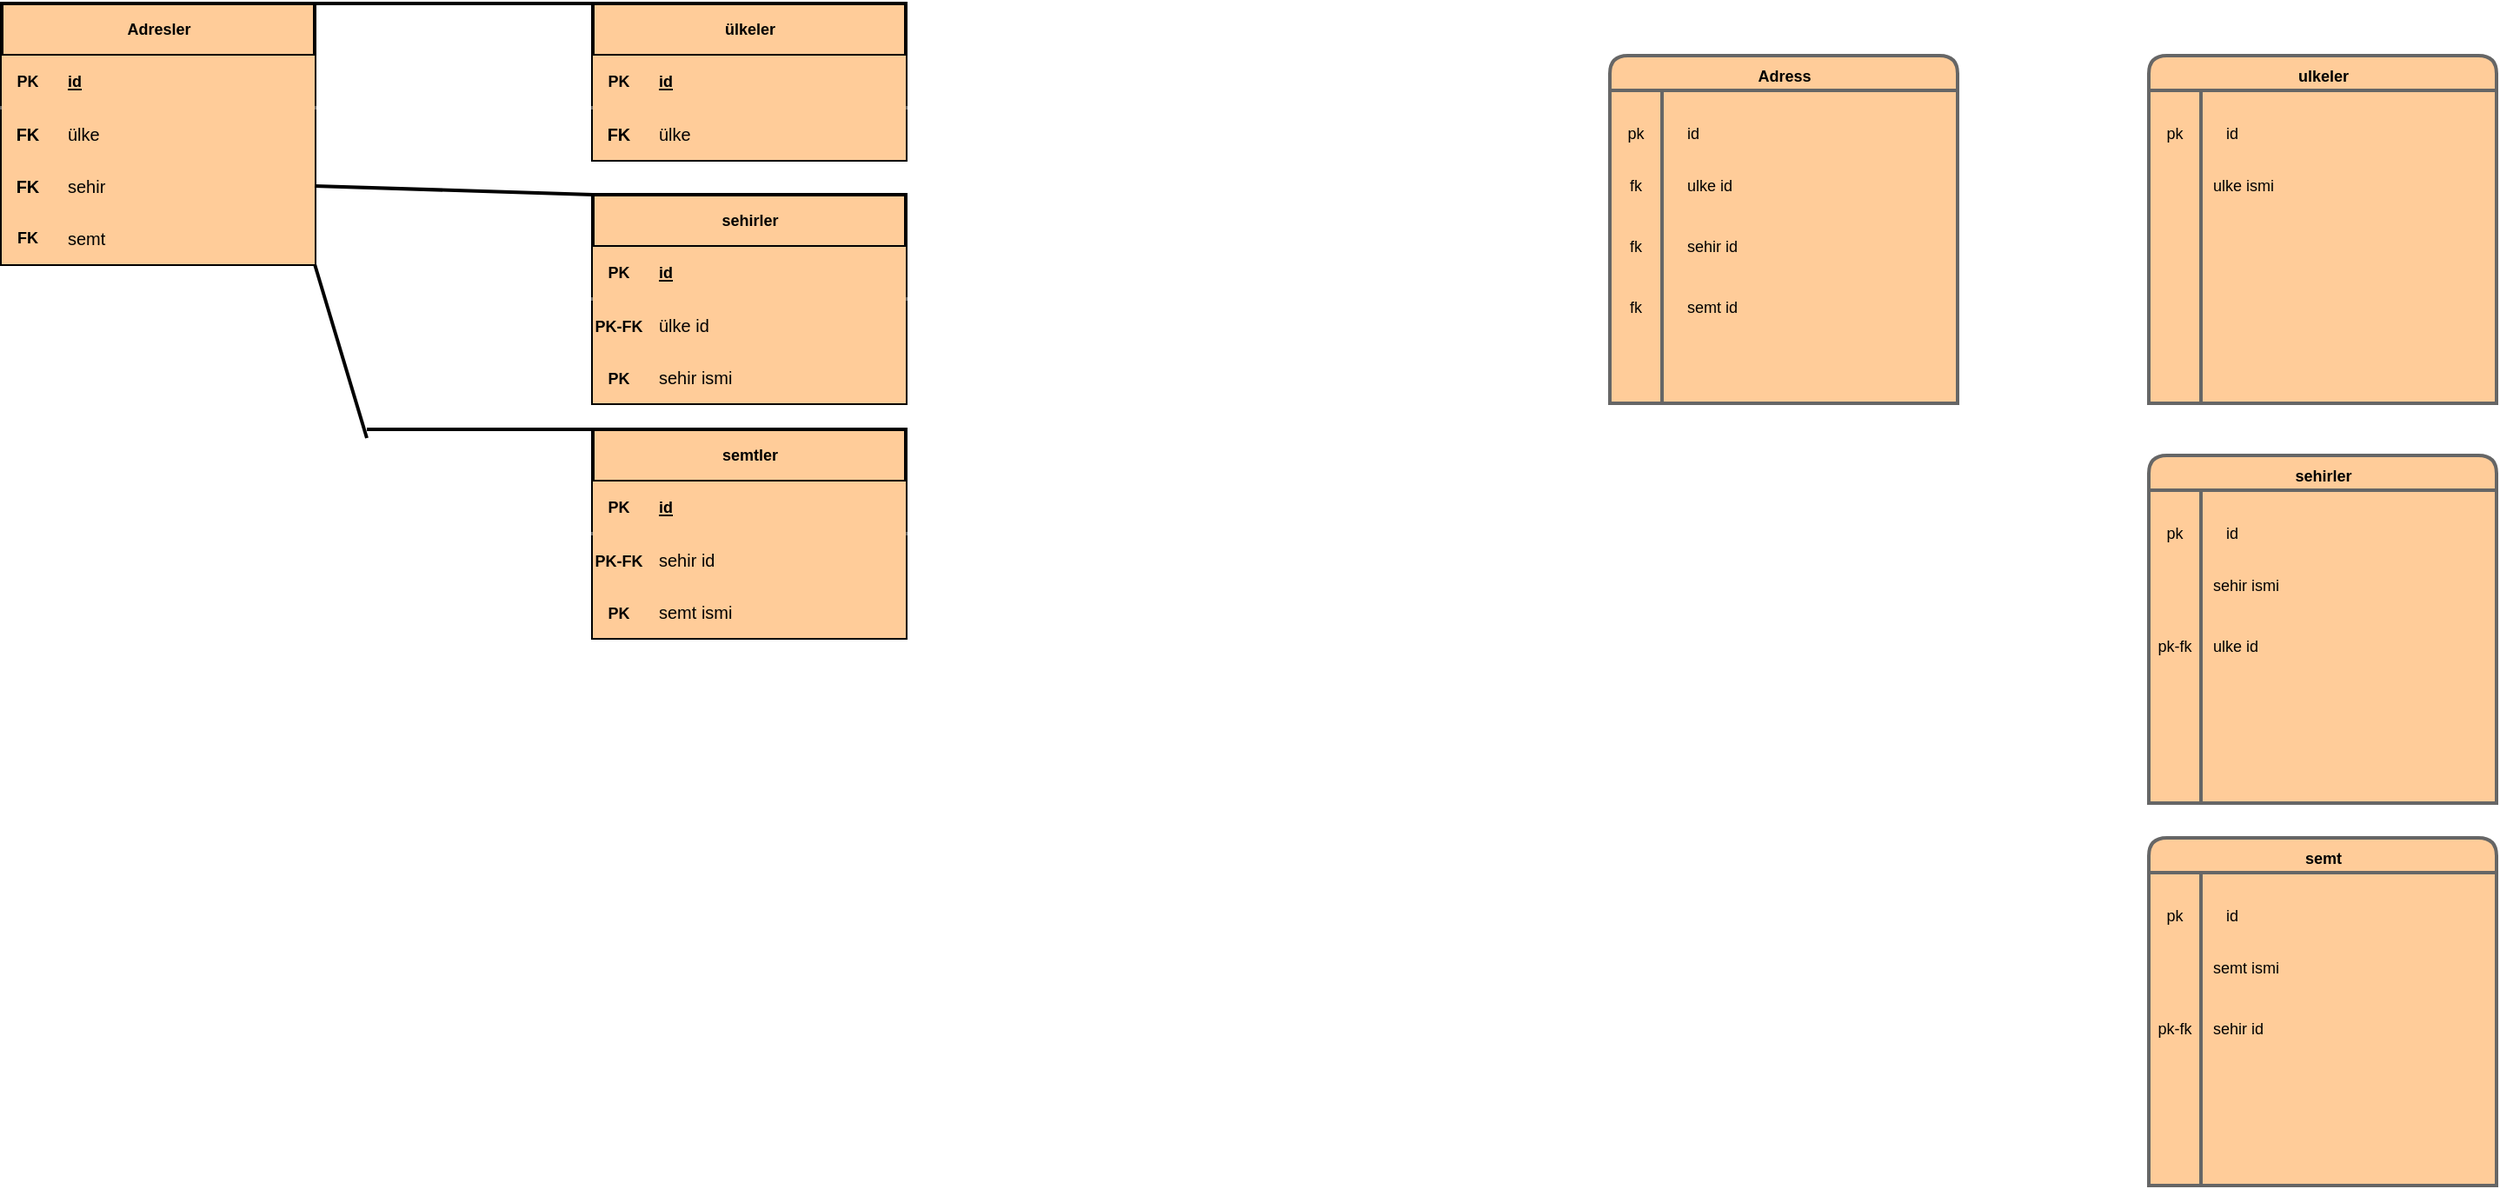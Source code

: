 <mxfile>
    <diagram id="r-MQpMNi5kDkMZ5AO4cJ" name="Page-1">
        <mxGraphModel dx="1613" dy="473" grid="1" gridSize="10" guides="1" tooltips="1" connect="1" arrows="1" fold="1" page="1" pageScale="1" pageWidth="827" pageHeight="1169" math="0" shadow="0">
            <root>
                <mxCell id="0"/>
                <mxCell id="1" parent="0"/>
                <mxCell id="5" value="Adress" style="swimlane;rounded=1;shadow=0;glass=0;sketch=0;fontFamily=Helvetica;fontSize=9;fontColor=#000000;strokeColor=#666666;strokeWidth=2;fillColor=#ffcc99;html=1;startSize=23;" parent="1" vertex="1">
                    <mxGeometry x="235" y="80" width="200" height="200" as="geometry">
                        <mxRectangle x="170" y="40" width="60" height="23" as="alternateBounds"/>
                    </mxGeometry>
                </mxCell>
                <mxCell id="10" value="" style="rounded=0;whiteSpace=wrap;html=1;shadow=0;glass=0;sketch=0;fontFamily=Helvetica;fontSize=9;fontColor=#000000;strokeColor=#666666;strokeWidth=2;fillColor=#ffcc99;align=left;" parent="5" vertex="1">
                    <mxGeometry x="30" y="20" width="170" height="180" as="geometry"/>
                </mxCell>
                <mxCell id="11" value="&amp;nbsp; &amp;nbsp;id" style="text;html=1;strokeColor=none;fillColor=none;align=left;verticalAlign=middle;whiteSpace=wrap;rounded=0;shadow=0;glass=0;sketch=0;fontFamily=Helvetica;fontSize=9;fontColor=#000000;" parent="5" vertex="1">
                    <mxGeometry x="35" y="20" width="155" height="50" as="geometry"/>
                </mxCell>
                <mxCell id="15" value="&amp;nbsp; &amp;nbsp;ulke id" style="text;html=1;strokeColor=none;fillColor=none;align=left;verticalAlign=middle;whiteSpace=wrap;rounded=0;shadow=0;glass=0;sketch=0;fontFamily=Helvetica;fontSize=9;fontColor=#000000;" parent="5" vertex="1">
                    <mxGeometry x="35" y="50" width="145" height="50" as="geometry"/>
                </mxCell>
                <mxCell id="16" value="&amp;nbsp; &amp;nbsp;sehir id" style="text;html=1;strokeColor=none;fillColor=none;align=left;verticalAlign=middle;whiteSpace=wrap;rounded=0;shadow=0;glass=0;sketch=0;fontFamily=Helvetica;fontSize=9;fontColor=#000000;" parent="5" vertex="1">
                    <mxGeometry x="35" y="85" width="145" height="50" as="geometry"/>
                </mxCell>
                <mxCell id="18" value="&amp;nbsp; &amp;nbsp;semt id" style="text;html=1;strokeColor=none;fillColor=none;align=left;verticalAlign=middle;whiteSpace=wrap;rounded=0;shadow=0;glass=0;sketch=0;fontFamily=Helvetica;fontSize=9;fontColor=#000000;" parent="5" vertex="1">
                    <mxGeometry x="35" y="120" width="145" height="50" as="geometry"/>
                </mxCell>
                <mxCell id="8" value="" style="rounded=0;whiteSpace=wrap;html=1;shadow=0;glass=0;sketch=0;fontFamily=Helvetica;fontSize=9;fontColor=#000000;strokeColor=#666666;strokeWidth=2;fillColor=#ffcc99;" parent="1" vertex="1">
                    <mxGeometry x="235" y="100" width="30" height="180" as="geometry"/>
                </mxCell>
                <mxCell id="9" value="pk" style="text;html=1;strokeColor=none;fillColor=none;align=center;verticalAlign=middle;whiteSpace=wrap;rounded=0;shadow=0;glass=0;sketch=0;fontFamily=Helvetica;fontSize=9;fontColor=#000000;" parent="1" vertex="1">
                    <mxGeometry x="220" y="100" width="60" height="50" as="geometry"/>
                </mxCell>
                <mxCell id="12" value="fk" style="text;html=1;strokeColor=none;fillColor=none;align=center;verticalAlign=middle;whiteSpace=wrap;rounded=0;shadow=0;glass=0;sketch=0;fontFamily=Helvetica;fontSize=9;fontColor=#000000;" parent="1" vertex="1">
                    <mxGeometry x="220" y="130" width="60" height="50" as="geometry"/>
                </mxCell>
                <mxCell id="13" value="fk" style="text;html=1;strokeColor=none;fillColor=none;align=center;verticalAlign=middle;whiteSpace=wrap;rounded=0;shadow=0;glass=0;sketch=0;fontFamily=Helvetica;fontSize=9;fontColor=#000000;" parent="1" vertex="1">
                    <mxGeometry x="220" y="165" width="60" height="50" as="geometry"/>
                </mxCell>
                <mxCell id="14" value="fk" style="text;html=1;strokeColor=none;fillColor=none;align=center;verticalAlign=middle;whiteSpace=wrap;rounded=0;shadow=0;glass=0;sketch=0;fontFamily=Helvetica;fontSize=9;fontColor=#000000;" parent="1" vertex="1">
                    <mxGeometry x="220" y="200" width="60" height="50" as="geometry"/>
                </mxCell>
                <mxCell id="19" value="ulkeler" style="swimlane;rounded=1;shadow=0;glass=0;sketch=0;fontFamily=Helvetica;fontSize=9;fontColor=#000000;strokeColor=#666666;strokeWidth=2;fillColor=#ffcc99;html=1;startSize=23;" parent="1" vertex="1">
                    <mxGeometry x="545" y="80" width="200" height="200" as="geometry">
                        <mxRectangle x="545" y="80" width="60" height="23" as="alternateBounds"/>
                    </mxGeometry>
                </mxCell>
                <mxCell id="20" value="" style="rounded=0;whiteSpace=wrap;html=1;shadow=0;glass=0;sketch=0;fontFamily=Helvetica;fontSize=9;fontColor=#000000;strokeColor=#666666;strokeWidth=2;fillColor=#ffcc99;align=left;" parent="19" vertex="1">
                    <mxGeometry x="30" y="20" width="170" height="180" as="geometry"/>
                </mxCell>
                <mxCell id="21" value="&amp;nbsp; &amp;nbsp;id" style="text;html=1;strokeColor=none;fillColor=none;align=left;verticalAlign=middle;whiteSpace=wrap;rounded=0;shadow=0;glass=0;sketch=0;fontFamily=Helvetica;fontSize=9;fontColor=#000000;" parent="19" vertex="1">
                    <mxGeometry x="35" y="20" width="155" height="50" as="geometry"/>
                </mxCell>
                <mxCell id="22" value="ulke ismi" style="text;html=1;strokeColor=none;fillColor=none;align=left;verticalAlign=middle;whiteSpace=wrap;rounded=0;shadow=0;glass=0;sketch=0;fontFamily=Helvetica;fontSize=9;fontColor=#000000;" parent="19" vertex="1">
                    <mxGeometry x="35" y="50" width="145" height="50" as="geometry"/>
                </mxCell>
                <mxCell id="25" value="" style="rounded=0;whiteSpace=wrap;html=1;shadow=0;glass=0;sketch=0;fontFamily=Helvetica;fontSize=9;fontColor=#000000;strokeColor=#666666;strokeWidth=2;fillColor=#ffcc99;" parent="1" vertex="1">
                    <mxGeometry x="545" y="100" width="30" height="180" as="geometry"/>
                </mxCell>
                <mxCell id="26" value="pk" style="text;html=1;strokeColor=none;fillColor=none;align=center;verticalAlign=middle;whiteSpace=wrap;rounded=0;shadow=0;glass=0;sketch=0;fontFamily=Helvetica;fontSize=9;fontColor=#000000;" parent="1" vertex="1">
                    <mxGeometry x="530" y="100" width="60" height="50" as="geometry"/>
                </mxCell>
                <mxCell id="30" value="sehirler" style="swimlane;rounded=1;shadow=0;glass=0;sketch=0;fontFamily=Helvetica;fontSize=9;fontColor=#000000;strokeColor=#666666;strokeWidth=2;fillColor=#ffcc99;html=1;startSize=23;" parent="1" vertex="1">
                    <mxGeometry x="545" y="310" width="200" height="200" as="geometry">
                        <mxRectangle x="545" y="80" width="60" height="23" as="alternateBounds"/>
                    </mxGeometry>
                </mxCell>
                <mxCell id="31" value="" style="rounded=0;whiteSpace=wrap;html=1;shadow=0;glass=0;sketch=0;fontFamily=Helvetica;fontSize=9;fontColor=#000000;strokeColor=#666666;strokeWidth=2;fillColor=#ffcc99;align=left;" parent="30" vertex="1">
                    <mxGeometry x="30" y="20" width="170" height="180" as="geometry"/>
                </mxCell>
                <mxCell id="32" value="&amp;nbsp; &amp;nbsp;id" style="text;html=1;strokeColor=none;fillColor=none;align=left;verticalAlign=middle;whiteSpace=wrap;rounded=0;shadow=0;glass=0;sketch=0;fontFamily=Helvetica;fontSize=9;fontColor=#000000;" parent="30" vertex="1">
                    <mxGeometry x="35" y="20" width="155" height="50" as="geometry"/>
                </mxCell>
                <mxCell id="33" value="sehir ismi" style="text;html=1;strokeColor=none;fillColor=none;align=left;verticalAlign=middle;whiteSpace=wrap;rounded=0;shadow=0;glass=0;sketch=0;fontFamily=Helvetica;fontSize=9;fontColor=#000000;" parent="30" vertex="1">
                    <mxGeometry x="35" y="50" width="145" height="50" as="geometry"/>
                </mxCell>
                <mxCell id="50" value="ulke id" style="text;html=1;strokeColor=none;fillColor=none;align=left;verticalAlign=middle;whiteSpace=wrap;rounded=0;shadow=0;glass=0;sketch=0;fontFamily=Helvetica;fontSize=9;fontColor=#000000;" parent="30" vertex="1">
                    <mxGeometry x="35" y="85" width="145" height="50" as="geometry"/>
                </mxCell>
                <mxCell id="34" value="" style="rounded=0;whiteSpace=wrap;html=1;shadow=0;glass=0;sketch=0;fontFamily=Helvetica;fontSize=9;fontColor=#000000;strokeColor=#666666;strokeWidth=2;fillColor=#ffcc99;" parent="1" vertex="1">
                    <mxGeometry x="545" y="330" width="30" height="180" as="geometry"/>
                </mxCell>
                <mxCell id="35" value="pk" style="text;html=1;strokeColor=none;fillColor=none;align=center;verticalAlign=middle;whiteSpace=wrap;rounded=0;shadow=0;glass=0;sketch=0;fontFamily=Helvetica;fontSize=9;fontColor=#000000;" parent="1" vertex="1">
                    <mxGeometry x="530" y="330" width="60" height="50" as="geometry"/>
                </mxCell>
                <mxCell id="43" value="semt" style="swimlane;rounded=1;shadow=0;glass=0;sketch=0;fontFamily=Helvetica;fontSize=9;fontColor=#000000;strokeColor=#666666;strokeWidth=2;fillColor=#ffcc99;html=1;startSize=23;" parent="1" vertex="1">
                    <mxGeometry x="545" y="530" width="200" height="200" as="geometry">
                        <mxRectangle x="545" y="80" width="60" height="23" as="alternateBounds"/>
                    </mxGeometry>
                </mxCell>
                <mxCell id="44" value="" style="rounded=0;whiteSpace=wrap;html=1;shadow=0;glass=0;sketch=0;fontFamily=Helvetica;fontSize=9;fontColor=#000000;strokeColor=#666666;strokeWidth=2;fillColor=#ffcc99;align=left;" parent="43" vertex="1">
                    <mxGeometry x="30" y="20" width="170" height="180" as="geometry"/>
                </mxCell>
                <mxCell id="45" value="&amp;nbsp; &amp;nbsp;id" style="text;html=1;strokeColor=none;fillColor=none;align=left;verticalAlign=middle;whiteSpace=wrap;rounded=0;shadow=0;glass=0;sketch=0;fontFamily=Helvetica;fontSize=9;fontColor=#000000;" parent="43" vertex="1">
                    <mxGeometry x="35" y="20" width="155" height="50" as="geometry"/>
                </mxCell>
                <mxCell id="46" value="semt ismi" style="text;html=1;strokeColor=none;fillColor=none;align=left;verticalAlign=middle;whiteSpace=wrap;rounded=0;shadow=0;glass=0;sketch=0;fontFamily=Helvetica;fontSize=9;fontColor=#000000;" parent="43" vertex="1">
                    <mxGeometry x="35" y="50" width="145" height="50" as="geometry"/>
                </mxCell>
                <mxCell id="52" value="sehir id" style="text;html=1;strokeColor=none;fillColor=none;align=left;verticalAlign=middle;whiteSpace=wrap;rounded=0;shadow=0;glass=0;sketch=0;fontFamily=Helvetica;fontSize=9;fontColor=#000000;" parent="43" vertex="1">
                    <mxGeometry x="35" y="85" width="145" height="50" as="geometry"/>
                </mxCell>
                <mxCell id="47" value="" style="rounded=0;whiteSpace=wrap;html=1;shadow=0;glass=0;sketch=0;fontFamily=Helvetica;fontSize=9;fontColor=#000000;strokeColor=#666666;strokeWidth=2;fillColor=#ffcc99;" parent="1" vertex="1">
                    <mxGeometry x="545" y="550" width="30" height="180" as="geometry"/>
                </mxCell>
                <mxCell id="48" value="pk" style="text;html=1;strokeColor=none;fillColor=none;align=center;verticalAlign=middle;whiteSpace=wrap;rounded=0;shadow=0;glass=0;sketch=0;fontFamily=Helvetica;fontSize=9;fontColor=#000000;" parent="1" vertex="1">
                    <mxGeometry x="530" y="550" width="60" height="50" as="geometry"/>
                </mxCell>
                <mxCell id="51" value="pk-fk" style="text;html=1;strokeColor=none;fillColor=none;align=center;verticalAlign=middle;whiteSpace=wrap;rounded=0;shadow=0;glass=0;sketch=0;fontFamily=Helvetica;fontSize=9;fontColor=#000000;" parent="1" vertex="1">
                    <mxGeometry x="530" y="395" width="60" height="50" as="geometry"/>
                </mxCell>
                <mxCell id="53" value="pk-fk" style="text;html=1;strokeColor=none;fillColor=none;align=center;verticalAlign=middle;whiteSpace=wrap;rounded=0;shadow=0;glass=0;sketch=0;fontFamily=Helvetica;fontSize=9;fontColor=#000000;" parent="1" vertex="1">
                    <mxGeometry x="530" y="615" width="60" height="50" as="geometry"/>
                </mxCell>
                <mxCell id="57" value="Adresler" style="shape=table;startSize=30;container=1;collapsible=1;childLayout=tableLayout;fixedRows=1;rowLines=0;fontStyle=1;align=center;resizeLast=1;rounded=0;shadow=0;glass=0;sketch=0;fontFamily=Helvetica;fontSize=9;fontColor=#000000;strokeColor=#000000;strokeWidth=2;fillColor=#ffcc99;html=1;gradientColor=none;" parent="1" vertex="1">
                    <mxGeometry x="-690" y="50" width="180" height="150" as="geometry"/>
                </mxCell>
                <mxCell id="58" value="" style="shape=partialRectangle;collapsible=0;dropTarget=0;pointerEvents=0;fillColor=none;top=0;left=0;bottom=1;right=0;points=[[0,0.5],[1,0.5]];portConstraint=eastwest;rounded=0;shadow=0;glass=0;sketch=0;fontFamily=Helvetica;fontSize=9;fontColor=#000000;strokeColor=#666666;strokeWidth=2;html=1;" parent="57" vertex="1">
                    <mxGeometry y="30" width="180" height="30" as="geometry"/>
                </mxCell>
                <mxCell id="59" value="&lt;font color=&quot;#000000&quot;&gt;PK&lt;/font&gt;" style="shape=partialRectangle;connectable=0;fillColor=#ffcc99;top=0;left=0;bottom=0;right=0;fontStyle=1;overflow=hidden;rounded=0;shadow=0;glass=0;sketch=0;fontFamily=Helvetica;fontSize=9;strokeColor=#36393d;strokeWidth=2;html=1;" parent="58" vertex="1">
                    <mxGeometry width="30" height="30" as="geometry">
                        <mxRectangle width="30" height="30" as="alternateBounds"/>
                    </mxGeometry>
                </mxCell>
                <mxCell id="60" value="id" style="shape=partialRectangle;connectable=0;fillColor=#ffcc99;top=0;left=0;bottom=0;right=0;align=left;spacingLeft=6;fontStyle=5;overflow=hidden;rounded=0;shadow=0;glass=0;sketch=0;fontFamily=Helvetica;fontSize=9;fontColor=#000000;strokeColor=#000000;strokeWidth=2;html=1;" parent="58" vertex="1">
                    <mxGeometry x="30" width="150" height="30" as="geometry">
                        <mxRectangle width="150" height="30" as="alternateBounds"/>
                    </mxGeometry>
                </mxCell>
                <mxCell id="61" value="" style="shape=partialRectangle;collapsible=0;dropTarget=0;pointerEvents=0;fillColor=none;top=0;left=0;bottom=0;right=0;points=[[0,0.5],[1,0.5]];portConstraint=eastwest;rounded=0;shadow=0;glass=0;sketch=0;fontFamily=Helvetica;fontSize=9;fontColor=#000000;strokeColor=#666666;strokeWidth=2;html=1;" parent="57" vertex="1">
                    <mxGeometry y="60" width="180" height="30" as="geometry"/>
                </mxCell>
                <mxCell id="62" value="&lt;font style=&quot;font-size: 10px&quot; color=&quot;#000000&quot;&gt;&lt;b&gt;FK&lt;/b&gt;&lt;/font&gt;" style="shape=partialRectangle;connectable=0;fillColor=#ffcc99;top=0;left=0;bottom=0;right=0;editable=1;overflow=hidden;rounded=0;shadow=0;glass=0;sketch=0;fontFamily=Helvetica;fontSize=9;strokeColor=#36393d;strokeWidth=2;html=1;" parent="61" vertex="1">
                    <mxGeometry width="30" height="30" as="geometry">
                        <mxRectangle width="30" height="30" as="alternateBounds"/>
                    </mxGeometry>
                </mxCell>
                <mxCell id="63" value="&lt;font color=&quot;#000000&quot;&gt;&lt;span style=&quot;font-size: 10px&quot;&gt;ülke&lt;/span&gt;&lt;/font&gt;" style="shape=partialRectangle;connectable=0;fillColor=#ffcc99;top=0;left=0;bottom=0;right=0;align=left;spacingLeft=6;overflow=hidden;rounded=0;shadow=0;glass=0;sketch=0;fontFamily=Helvetica;fontSize=9;strokeColor=#36393d;strokeWidth=2;html=1;" parent="61" vertex="1">
                    <mxGeometry x="30" width="150" height="30" as="geometry">
                        <mxRectangle width="150" height="30" as="alternateBounds"/>
                    </mxGeometry>
                </mxCell>
                <mxCell id="64" value="" style="shape=partialRectangle;collapsible=0;dropTarget=0;pointerEvents=0;fillColor=none;top=0;left=0;bottom=0;right=0;points=[[0,0.5],[1,0.5]];portConstraint=eastwest;rounded=0;shadow=0;glass=0;sketch=0;fontFamily=Helvetica;fontSize=9;fontColor=#000000;strokeColor=#666666;strokeWidth=2;html=1;" parent="57" vertex="1">
                    <mxGeometry y="90" width="180" height="30" as="geometry"/>
                </mxCell>
                <mxCell id="65" value="&lt;span style=&quot;font-size: 10px&quot;&gt;&lt;b&gt;&lt;font color=&quot;#000000&quot;&gt;FK&lt;/font&gt;&lt;/b&gt;&lt;/span&gt;" style="shape=partialRectangle;connectable=0;fillColor=#ffcc99;top=0;left=0;bottom=0;right=0;editable=1;overflow=hidden;rounded=0;shadow=0;glass=0;sketch=0;fontFamily=Helvetica;fontSize=9;strokeColor=#36393d;strokeWidth=2;html=1;fontStyle=0" parent="64" vertex="1">
                    <mxGeometry width="30" height="30" as="geometry">
                        <mxRectangle width="30" height="30" as="alternateBounds"/>
                    </mxGeometry>
                </mxCell>
                <mxCell id="66" value="&lt;font color=&quot;#000000&quot;&gt;&lt;span style=&quot;font-size: 10px&quot;&gt;sehir&lt;/span&gt;&lt;/font&gt;" style="shape=partialRectangle;connectable=0;fillColor=#ffcc99;top=0;left=0;bottom=0;right=0;align=left;spacingLeft=6;overflow=hidden;rounded=0;shadow=0;glass=0;sketch=0;fontFamily=Helvetica;fontSize=9;strokeColor=#36393d;strokeWidth=2;html=1;" parent="64" vertex="1">
                    <mxGeometry x="30" width="150" height="30" as="geometry">
                        <mxRectangle width="150" height="30" as="alternateBounds"/>
                    </mxGeometry>
                </mxCell>
                <mxCell id="67" value="" style="shape=partialRectangle;collapsible=0;dropTarget=0;pointerEvents=0;fillColor=none;top=0;left=0;bottom=0;right=0;points=[[0,0.5],[1,0.5]];portConstraint=eastwest;rounded=0;shadow=0;glass=0;sketch=0;fontFamily=Helvetica;fontSize=9;fontColor=#000000;strokeColor=#000000;strokeWidth=2;html=1;" parent="57" vertex="1">
                    <mxGeometry y="120" width="180" height="30" as="geometry"/>
                </mxCell>
                <mxCell id="68" value="&lt;b&gt;&lt;font color=&quot;#000000&quot;&gt;FK&lt;/font&gt;&lt;/b&gt;" style="shape=partialRectangle;connectable=0;fillColor=#ffcc99;top=0;left=0;bottom=0;right=0;editable=1;overflow=hidden;rounded=0;shadow=0;glass=0;sketch=0;fontFamily=Helvetica;fontSize=9;strokeColor=#36393d;strokeWidth=2;html=1;" parent="67" vertex="1">
                    <mxGeometry width="30" height="30" as="geometry">
                        <mxRectangle width="30" height="30" as="alternateBounds"/>
                    </mxGeometry>
                </mxCell>
                <mxCell id="69" value="&lt;font style=&quot;font-size: 10px&quot; color=&quot;#000000&quot;&gt;semt&lt;/font&gt;" style="shape=partialRectangle;connectable=0;fillColor=#ffcc99;top=0;left=0;bottom=0;right=0;align=left;spacingLeft=6;overflow=hidden;rounded=0;shadow=0;glass=0;sketch=0;fontFamily=Helvetica;fontSize=9;strokeColor=#36393d;strokeWidth=2;html=1;" parent="67" vertex="1">
                    <mxGeometry x="30" width="150" height="30" as="geometry">
                        <mxRectangle width="150" height="30" as="alternateBounds"/>
                    </mxGeometry>
                </mxCell>
                <mxCell id="70" value="ülkeler" style="shape=table;startSize=30;container=1;collapsible=1;childLayout=tableLayout;fixedRows=1;rowLines=0;fontStyle=1;align=center;resizeLast=1;rounded=0;shadow=0;glass=0;sketch=0;fontFamily=Helvetica;fontSize=9;fontColor=#000000;strokeColor=#000000;strokeWidth=2;fillColor=#ffcc99;html=1;gradientColor=none;" parent="1" vertex="1">
                    <mxGeometry x="-350" y="50" width="180" height="90" as="geometry"/>
                </mxCell>
                <mxCell id="71" value="" style="shape=partialRectangle;collapsible=0;dropTarget=0;pointerEvents=0;fillColor=none;top=0;left=0;bottom=1;right=0;points=[[0,0.5],[1,0.5]];portConstraint=eastwest;rounded=0;shadow=0;glass=0;sketch=0;fontFamily=Helvetica;fontSize=9;fontColor=#000000;strokeColor=#666666;strokeWidth=2;html=1;" parent="70" vertex="1">
                    <mxGeometry y="30" width="180" height="30" as="geometry"/>
                </mxCell>
                <mxCell id="72" value="&lt;font color=&quot;#000000&quot;&gt;PK&lt;/font&gt;" style="shape=partialRectangle;connectable=0;fillColor=#ffcc99;top=0;left=0;bottom=0;right=0;fontStyle=1;overflow=hidden;rounded=0;shadow=0;glass=0;sketch=0;fontFamily=Helvetica;fontSize=9;strokeColor=#36393d;strokeWidth=2;html=1;" parent="71" vertex="1">
                    <mxGeometry width="30" height="30" as="geometry">
                        <mxRectangle width="30" height="30" as="alternateBounds"/>
                    </mxGeometry>
                </mxCell>
                <mxCell id="73" value="id" style="shape=partialRectangle;connectable=0;fillColor=#ffcc99;top=0;left=0;bottom=0;right=0;align=left;spacingLeft=6;fontStyle=5;overflow=hidden;rounded=0;shadow=0;glass=0;sketch=0;fontFamily=Helvetica;fontSize=9;fontColor=#000000;strokeColor=#000000;strokeWidth=2;html=1;" parent="71" vertex="1">
                    <mxGeometry x="30" width="150" height="30" as="geometry">
                        <mxRectangle width="150" height="30" as="alternateBounds"/>
                    </mxGeometry>
                </mxCell>
                <mxCell id="74" value="" style="shape=partialRectangle;collapsible=0;dropTarget=0;pointerEvents=0;fillColor=none;top=0;left=0;bottom=0;right=0;points=[[0,0.5],[1,0.5]];portConstraint=eastwest;rounded=0;shadow=0;glass=0;sketch=0;fontFamily=Helvetica;fontSize=9;fontColor=#000000;strokeColor=#666666;strokeWidth=2;html=1;" parent="70" vertex="1">
                    <mxGeometry y="60" width="180" height="30" as="geometry"/>
                </mxCell>
                <mxCell id="75" value="&lt;font style=&quot;font-size: 10px&quot; color=&quot;#000000&quot;&gt;&lt;b&gt;FK&lt;/b&gt;&lt;/font&gt;" style="shape=partialRectangle;connectable=0;fillColor=#ffcc99;top=0;left=0;bottom=0;right=0;editable=1;overflow=hidden;rounded=0;shadow=0;glass=0;sketch=0;fontFamily=Helvetica;fontSize=9;strokeColor=#36393d;strokeWidth=2;html=1;" parent="74" vertex="1">
                    <mxGeometry width="30" height="30" as="geometry">
                        <mxRectangle width="30" height="30" as="alternateBounds"/>
                    </mxGeometry>
                </mxCell>
                <mxCell id="76" value="&lt;font color=&quot;#000000&quot;&gt;&lt;span style=&quot;font-size: 10px&quot;&gt;ülke&lt;/span&gt;&lt;/font&gt;" style="shape=partialRectangle;connectable=0;fillColor=#ffcc99;top=0;left=0;bottom=0;right=0;align=left;spacingLeft=6;overflow=hidden;rounded=0;shadow=0;glass=0;sketch=0;fontFamily=Helvetica;fontSize=9;strokeColor=#36393d;strokeWidth=2;html=1;" parent="74" vertex="1">
                    <mxGeometry x="30" width="150" height="30" as="geometry">
                        <mxRectangle width="150" height="30" as="alternateBounds"/>
                    </mxGeometry>
                </mxCell>
                <mxCell id="83" value="sehirler" style="shape=table;startSize=30;container=1;collapsible=1;childLayout=tableLayout;fixedRows=1;rowLines=0;fontStyle=1;align=center;resizeLast=1;rounded=0;shadow=0;glass=0;sketch=0;fontFamily=Helvetica;fontSize=9;fontColor=#000000;strokeColor=#000000;strokeWidth=2;fillColor=#ffcc99;html=1;gradientColor=none;" parent="1" vertex="1">
                    <mxGeometry x="-350" y="160" width="180" height="120" as="geometry"/>
                </mxCell>
                <mxCell id="84" value="" style="shape=partialRectangle;collapsible=0;dropTarget=0;pointerEvents=0;fillColor=none;top=0;left=0;bottom=1;right=0;points=[[0,0.5],[1,0.5]];portConstraint=eastwest;rounded=0;shadow=0;glass=0;sketch=0;fontFamily=Helvetica;fontSize=9;fontColor=#000000;strokeColor=#666666;strokeWidth=2;html=1;" parent="83" vertex="1">
                    <mxGeometry y="30" width="180" height="30" as="geometry"/>
                </mxCell>
                <mxCell id="85" value="&lt;font color=&quot;#000000&quot;&gt;PK&lt;/font&gt;" style="shape=partialRectangle;connectable=0;fillColor=#ffcc99;top=0;left=0;bottom=0;right=0;fontStyle=1;overflow=hidden;rounded=0;shadow=0;glass=0;sketch=0;fontFamily=Helvetica;fontSize=9;strokeColor=#36393d;strokeWidth=2;html=1;" parent="84" vertex="1">
                    <mxGeometry width="30" height="30" as="geometry">
                        <mxRectangle width="30" height="30" as="alternateBounds"/>
                    </mxGeometry>
                </mxCell>
                <mxCell id="86" value="id" style="shape=partialRectangle;connectable=0;fillColor=#ffcc99;top=0;left=0;bottom=0;right=0;align=left;spacingLeft=6;fontStyle=5;overflow=hidden;rounded=0;shadow=0;glass=0;sketch=0;fontFamily=Helvetica;fontSize=9;fontColor=#000000;strokeColor=#000000;strokeWidth=2;html=1;" parent="84" vertex="1">
                    <mxGeometry x="30" width="150" height="30" as="geometry">
                        <mxRectangle width="150" height="30" as="alternateBounds"/>
                    </mxGeometry>
                </mxCell>
                <mxCell id="87" value="" style="shape=partialRectangle;collapsible=0;dropTarget=0;pointerEvents=0;fillColor=none;top=0;left=0;bottom=0;right=0;points=[[0,0.5],[1,0.5]];portConstraint=eastwest;rounded=0;shadow=0;glass=0;sketch=0;fontFamily=Helvetica;fontSize=9;fontColor=#000000;strokeColor=#666666;strokeWidth=2;html=1;" parent="83" vertex="1">
                    <mxGeometry y="60" width="180" height="30" as="geometry"/>
                </mxCell>
                <mxCell id="88" value="&lt;font color=&quot;#000000&quot; size=&quot;1&quot;&gt;&lt;b style=&quot;font-size: 9px&quot;&gt;PK-FK&lt;/b&gt;&lt;/font&gt;" style="shape=partialRectangle;connectable=0;fillColor=#ffcc99;top=0;left=0;bottom=0;right=0;editable=1;overflow=hidden;rounded=0;shadow=0;glass=0;sketch=0;fontFamily=Helvetica;fontSize=9;strokeColor=#36393d;strokeWidth=2;html=1;" parent="87" vertex="1">
                    <mxGeometry width="30" height="30" as="geometry">
                        <mxRectangle width="30" height="30" as="alternateBounds"/>
                    </mxGeometry>
                </mxCell>
                <mxCell id="89" value="&lt;font color=&quot;#000000&quot;&gt;&lt;span style=&quot;font-size: 10px&quot;&gt;ülke id&lt;/span&gt;&lt;/font&gt;" style="shape=partialRectangle;connectable=0;fillColor=#ffcc99;top=0;left=0;bottom=0;right=0;align=left;spacingLeft=6;overflow=hidden;rounded=0;shadow=0;glass=0;sketch=0;fontFamily=Helvetica;fontSize=9;strokeColor=#36393d;strokeWidth=2;html=1;" parent="87" vertex="1">
                    <mxGeometry x="30" width="150" height="30" as="geometry">
                        <mxRectangle width="150" height="30" as="alternateBounds"/>
                    </mxGeometry>
                </mxCell>
                <mxCell id="90" value="" style="shape=partialRectangle;collapsible=0;dropTarget=0;pointerEvents=0;fillColor=none;top=0;left=0;bottom=0;right=0;points=[[0,0.5],[1,0.5]];portConstraint=eastwest;rounded=0;shadow=0;glass=0;sketch=0;fontFamily=Helvetica;fontSize=9;fontColor=#000000;strokeColor=#666666;strokeWidth=2;html=1;" parent="1" vertex="1">
                    <mxGeometry x="-350" y="250" width="180" height="30" as="geometry"/>
                </mxCell>
                <mxCell id="91" value="&lt;font color=&quot;#000000&quot; size=&quot;1&quot;&gt;&lt;b style=&quot;font-size: 9px&quot;&gt;PK&lt;/b&gt;&lt;/font&gt;" style="shape=partialRectangle;connectable=0;fillColor=#ffcc99;top=0;left=0;bottom=0;right=0;editable=1;overflow=hidden;rounded=0;shadow=0;glass=0;sketch=0;fontFamily=Helvetica;fontSize=9;strokeColor=#36393d;strokeWidth=2;html=1;" parent="90" vertex="1">
                    <mxGeometry width="30" height="30" as="geometry">
                        <mxRectangle width="30" height="30" as="alternateBounds"/>
                    </mxGeometry>
                </mxCell>
                <mxCell id="92" value="&lt;font color=&quot;#000000&quot;&gt;&lt;span style=&quot;font-size: 10px&quot;&gt;sehir ismi&lt;/span&gt;&lt;/font&gt;" style="shape=partialRectangle;connectable=0;fillColor=#ffcc99;top=0;left=0;bottom=0;right=0;align=left;spacingLeft=6;overflow=hidden;rounded=0;shadow=0;glass=0;sketch=0;fontFamily=Helvetica;fontSize=9;strokeColor=#36393d;strokeWidth=2;html=1;" parent="90" vertex="1">
                    <mxGeometry x="30" width="150" height="30" as="geometry">
                        <mxRectangle width="150" height="30" as="alternateBounds"/>
                    </mxGeometry>
                </mxCell>
                <mxCell id="93" value="semtler" style="shape=table;startSize=30;container=1;collapsible=1;childLayout=tableLayout;fixedRows=1;rowLines=0;fontStyle=1;align=center;resizeLast=1;rounded=0;shadow=0;glass=0;sketch=0;fontFamily=Helvetica;fontSize=9;fontColor=#000000;strokeColor=#000000;strokeWidth=2;fillColor=#ffcc99;html=1;gradientColor=none;" parent="1" vertex="1">
                    <mxGeometry x="-350" y="295" width="180" height="120" as="geometry"/>
                </mxCell>
                <mxCell id="94" value="" style="shape=partialRectangle;collapsible=0;dropTarget=0;pointerEvents=0;fillColor=none;top=0;left=0;bottom=1;right=0;points=[[0,0.5],[1,0.5]];portConstraint=eastwest;rounded=0;shadow=0;glass=0;sketch=0;fontFamily=Helvetica;fontSize=9;fontColor=#000000;strokeColor=#666666;strokeWidth=2;html=1;" parent="93" vertex="1">
                    <mxGeometry y="30" width="180" height="30" as="geometry"/>
                </mxCell>
                <mxCell id="95" value="&lt;font color=&quot;#000000&quot;&gt;PK&lt;/font&gt;" style="shape=partialRectangle;connectable=0;fillColor=#ffcc99;top=0;left=0;bottom=0;right=0;fontStyle=1;overflow=hidden;rounded=0;shadow=0;glass=0;sketch=0;fontFamily=Helvetica;fontSize=9;strokeColor=#36393d;strokeWidth=2;html=1;" parent="94" vertex="1">
                    <mxGeometry width="30" height="30" as="geometry">
                        <mxRectangle width="30" height="30" as="alternateBounds"/>
                    </mxGeometry>
                </mxCell>
                <mxCell id="96" value="id" style="shape=partialRectangle;connectable=0;fillColor=#ffcc99;top=0;left=0;bottom=0;right=0;align=left;spacingLeft=6;fontStyle=5;overflow=hidden;rounded=0;shadow=0;glass=0;sketch=0;fontFamily=Helvetica;fontSize=9;fontColor=#000000;strokeColor=#000000;strokeWidth=2;html=1;" parent="94" vertex="1">
                    <mxGeometry x="30" width="150" height="30" as="geometry">
                        <mxRectangle width="150" height="30" as="alternateBounds"/>
                    </mxGeometry>
                </mxCell>
                <mxCell id="97" value="" style="shape=partialRectangle;collapsible=0;dropTarget=0;pointerEvents=0;fillColor=none;top=0;left=0;bottom=0;right=0;points=[[0,0.5],[1,0.5]];portConstraint=eastwest;rounded=0;shadow=0;glass=0;sketch=0;fontFamily=Helvetica;fontSize=9;fontColor=#000000;strokeColor=#666666;strokeWidth=2;html=1;" parent="93" vertex="1">
                    <mxGeometry y="60" width="180" height="30" as="geometry"/>
                </mxCell>
                <mxCell id="98" value="&lt;font color=&quot;#000000&quot; size=&quot;1&quot;&gt;&lt;b style=&quot;font-size: 9px&quot;&gt;PK-FK&lt;/b&gt;&lt;/font&gt;" style="shape=partialRectangle;connectable=0;fillColor=#ffcc99;top=0;left=0;bottom=0;right=0;editable=1;overflow=hidden;rounded=0;shadow=0;glass=0;sketch=0;fontFamily=Helvetica;fontSize=9;strokeColor=#36393d;strokeWidth=2;html=1;" parent="97" vertex="1">
                    <mxGeometry width="30" height="30" as="geometry">
                        <mxRectangle width="30" height="30" as="alternateBounds"/>
                    </mxGeometry>
                </mxCell>
                <mxCell id="99" value="&lt;font color=&quot;#000000&quot;&gt;&lt;span style=&quot;font-size: 10px&quot;&gt;sehir id&lt;/span&gt;&lt;/font&gt;" style="shape=partialRectangle;connectable=0;fillColor=#ffcc99;top=0;left=0;bottom=0;right=0;align=left;spacingLeft=6;overflow=hidden;rounded=0;shadow=0;glass=0;sketch=0;fontFamily=Helvetica;fontSize=9;strokeColor=#36393d;strokeWidth=2;html=1;" parent="97" vertex="1">
                    <mxGeometry x="30" width="150" height="30" as="geometry">
                        <mxRectangle width="150" height="30" as="alternateBounds"/>
                    </mxGeometry>
                </mxCell>
                <mxCell id="100" value="" style="shape=partialRectangle;collapsible=0;dropTarget=0;pointerEvents=0;fillColor=none;top=0;left=0;bottom=0;right=0;points=[[0,0.5],[1,0.5]];portConstraint=eastwest;rounded=0;shadow=0;glass=0;sketch=0;fontFamily=Helvetica;fontSize=9;fontColor=#000000;strokeColor=#666666;strokeWidth=2;html=1;" parent="1" vertex="1">
                    <mxGeometry x="-350" y="385" width="180" height="30" as="geometry"/>
                </mxCell>
                <mxCell id="101" value="&lt;font color=&quot;#000000&quot; size=&quot;1&quot;&gt;&lt;b style=&quot;font-size: 9px&quot;&gt;PK&lt;/b&gt;&lt;/font&gt;" style="shape=partialRectangle;connectable=0;fillColor=#ffcc99;top=0;left=0;bottom=0;right=0;editable=1;overflow=hidden;rounded=0;shadow=0;glass=0;sketch=0;fontFamily=Helvetica;fontSize=9;strokeColor=#36393d;strokeWidth=2;html=1;" parent="100" vertex="1">
                    <mxGeometry width="30" height="30" as="geometry">
                        <mxRectangle width="30" height="30" as="alternateBounds"/>
                    </mxGeometry>
                </mxCell>
                <mxCell id="102" value="&lt;font color=&quot;#000000&quot;&gt;&lt;span style=&quot;font-size: 10px&quot;&gt;semt ismi&lt;/span&gt;&lt;/font&gt;" style="shape=partialRectangle;connectable=0;fillColor=#ffcc99;top=0;left=0;bottom=0;right=0;align=left;spacingLeft=6;overflow=hidden;rounded=0;shadow=0;glass=0;sketch=0;fontFamily=Helvetica;fontSize=9;strokeColor=#36393d;strokeWidth=2;html=1;" parent="100" vertex="1">
                    <mxGeometry x="30" width="150" height="30" as="geometry">
                        <mxRectangle width="150" height="30" as="alternateBounds"/>
                    </mxGeometry>
                </mxCell>
                <mxCell id="103" value="" style="endArrow=none;html=1;fontFamily=Helvetica;fontSize=9;fontColor=#000000;startSize=30;exitX=1;exitY=0;exitDx=0;exitDy=0;entryX=0;entryY=0;entryDx=0;entryDy=0;strokeWidth=2;strokeColor=#000000;" parent="1" source="57" target="70" edge="1">
                    <mxGeometry width="50" height="50" relative="1" as="geometry">
                        <mxPoint x="-230" y="260" as="sourcePoint"/>
                        <mxPoint x="-180" y="210" as="targetPoint"/>
                    </mxGeometry>
                </mxCell>
                <mxCell id="104" value="" style="endArrow=none;html=1;fontFamily=Helvetica;fontSize=9;fontColor=#000000;startSize=30;exitX=1;exitY=0.5;exitDx=0;exitDy=0;entryX=0;entryY=0;entryDx=0;entryDy=0;strokeWidth=2;strokeColor=#000000;" parent="1" source="64" target="83" edge="1">
                    <mxGeometry width="50" height="50" relative="1" as="geometry">
                        <mxPoint x="-470" y="60" as="sourcePoint"/>
                        <mxPoint x="-340" y="60" as="targetPoint"/>
                    </mxGeometry>
                </mxCell>
                <mxCell id="105" value="" style="endArrow=none;html=1;fontFamily=Helvetica;fontSize=9;fontColor=#000000;startSize=30;entryX=0;entryY=0;entryDx=0;entryDy=0;strokeWidth=2;strokeColor=#000000;" parent="1" target="93" edge="1">
                    <mxGeometry width="50" height="50" relative="1" as="geometry">
                        <mxPoint x="-480" y="295" as="sourcePoint"/>
                        <mxPoint x="-340" y="170.0" as="targetPoint"/>
                    </mxGeometry>
                </mxCell>
                <mxCell id="107" value="" style="endArrow=none;html=1;fontFamily=Helvetica;fontSize=9;fontColor=#000000;startSize=30;strokeWidth=2;strokeColor=#000000;exitX=1;exitY=1;exitDx=0;exitDy=0;" parent="1" source="57" edge="1">
                    <mxGeometry width="50" height="50" relative="1" as="geometry">
                        <mxPoint x="-470.0" y="305" as="sourcePoint"/>
                        <mxPoint x="-480" y="300" as="targetPoint"/>
                    </mxGeometry>
                </mxCell>
            </root>
        </mxGraphModel>
    </diagram>
</mxfile>
